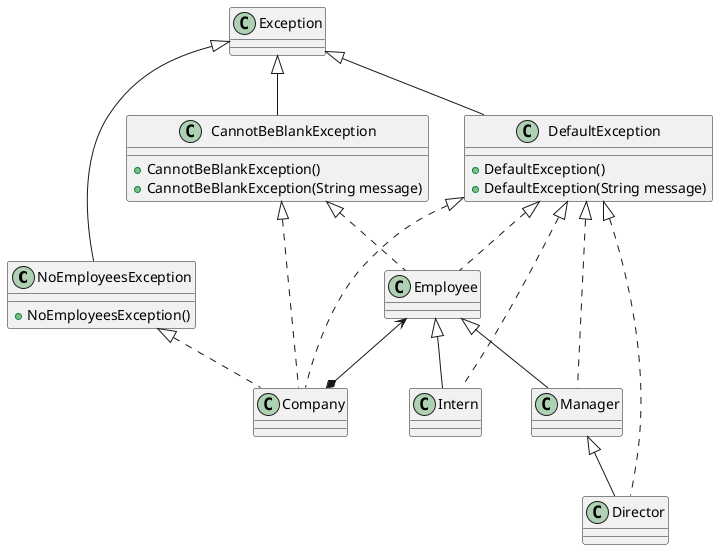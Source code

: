 @startuml

class NoEmployeesException {
    +NoEmployeesException()
}

class DefaultException {
    +DefaultException()
    +DefaultException(String message)
}

class CannotBeBlankException {
    +CannotBeBlankException()
    +CannotBeBlankException(String message)
}

class Exception {

}

class Company {

}

class Employee {

}

class Manager {

}

class Director {

}

class Intern {

}

Exception <|-- NoEmployeesException
Exception <|-- DefaultException
Exception <|-- CannotBeBlankException

Employee <|-- Manager
Employee <|-- Intern
Manager <|-- Director

Employee <--* Company

CannotBeBlankException <|.. Employee
DefaultException <|.. Employee

DefaultException <|.. Intern

DefaultException <|.. Manager

DefaultException <|.. Director

CannotBeBlankException <|.. Company
DefaultException <|.. Company
NoEmployeesException <|.. Company

@enduml